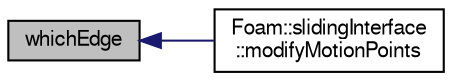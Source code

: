 digraph "whichEdge"
{
  bgcolor="transparent";
  edge [fontname="FreeSans",fontsize="10",labelfontname="FreeSans",labelfontsize="10"];
  node [fontname="FreeSans",fontsize="10",shape=record];
  rankdir="LR";
  Node1 [label="whichEdge",height=0.2,width=0.4,color="black", fillcolor="grey75", style="filled" fontcolor="black"];
  Node1 -> Node2 [dir="back",color="midnightblue",fontsize="10",style="solid",fontname="FreeSans"];
  Node2 [label="Foam::slidingInterface\l::modifyMotionPoints",height=0.2,width=0.4,color="black",URL="$a02271.html#a4a962b56dd7cf30972c468258fa888e5",tooltip="Modify motion points to comply with the topological change. "];
}

